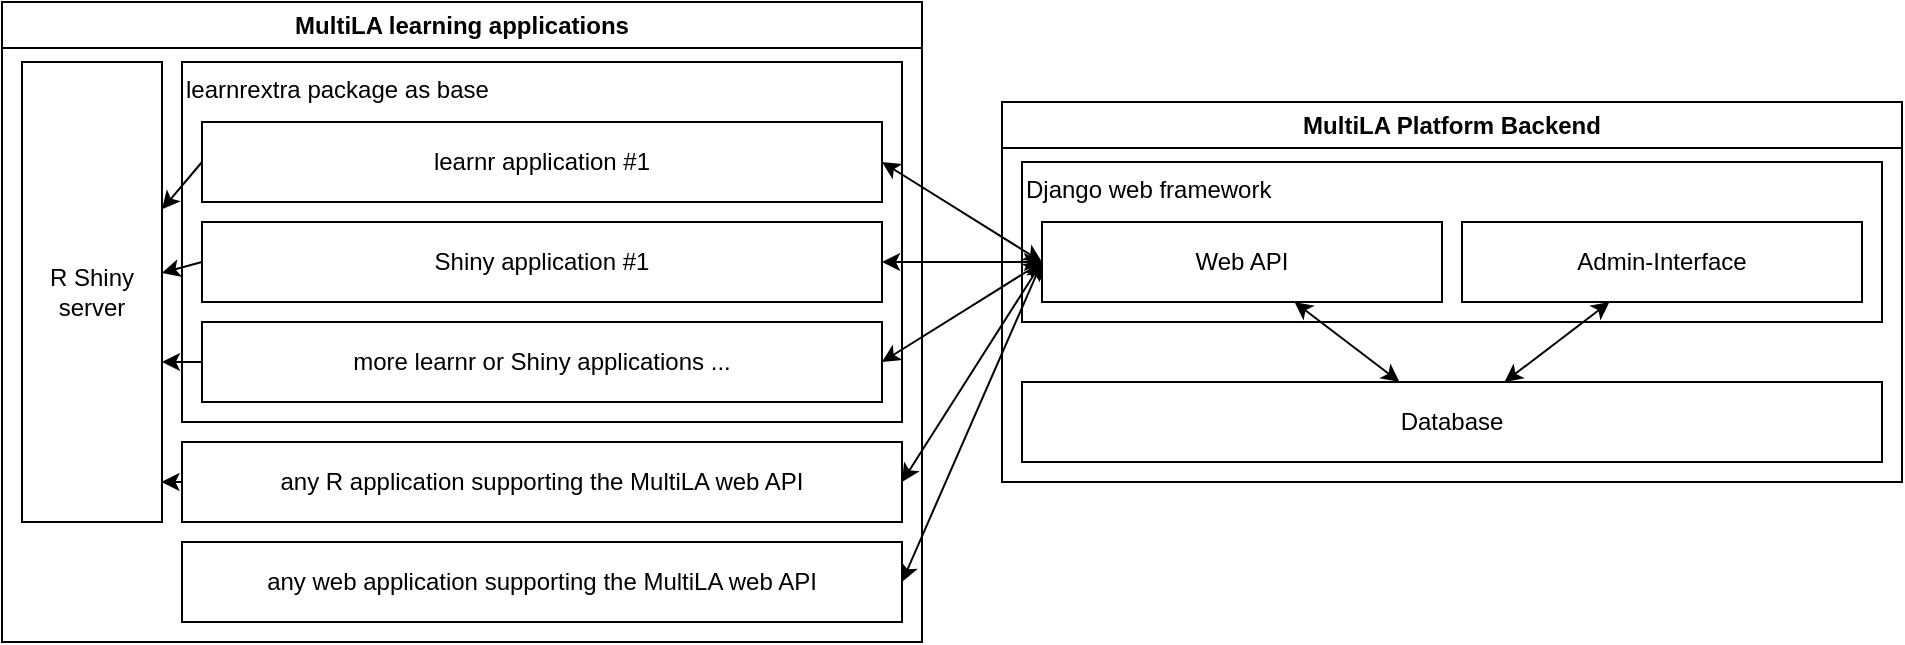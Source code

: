 <mxfile version="20.7.4" type="device"><diagram id="40v4AQELNf-cCZgsr8Ge" name="Page-1"><mxGraphModel dx="1231" dy="714" grid="1" gridSize="10" guides="1" tooltips="1" connect="1" arrows="1" fold="1" page="1" pageScale="1" pageWidth="1169" pageHeight="827" math="0" shadow="0"><root><mxCell id="0"/><mxCell id="1" parent="0"/><mxCell id="Pe8EmJikTETrAZBtL_rg-2" value="MultiLA learning applications" style="swimlane;whiteSpace=wrap;html=1;" parent="1" vertex="1"><mxGeometry x="170" y="240" width="460" height="320" as="geometry"/></mxCell><mxCell id="Nd1F5ntlNX_fu2YwiPp--6" style="edgeStyle=none;rounded=0;orthogonalLoop=1;jettySize=auto;html=1;entryX=0.996;entryY=0.913;entryDx=0;entryDy=0;entryPerimeter=0;" parent="Pe8EmJikTETrAZBtL_rg-2" source="zkLTY8D1RF90-oMdkyiX-2" target="Nd1F5ntlNX_fu2YwiPp--2" edge="1"><mxGeometry relative="1" as="geometry"/></mxCell><mxCell id="zkLTY8D1RF90-oMdkyiX-2" value="any R application supporting the MultiLA web API" style="rounded=0;whiteSpace=wrap;html=1;" parent="Pe8EmJikTETrAZBtL_rg-2" vertex="1"><mxGeometry x="90" y="220" width="360" height="40" as="geometry"/></mxCell><mxCell id="Nd1F5ntlNX_fu2YwiPp--1" value="" style="group" parent="Pe8EmJikTETrAZBtL_rg-2" vertex="1" connectable="0"><mxGeometry x="90" y="30" width="360" height="180" as="geometry"/></mxCell><mxCell id="zkLTY8D1RF90-oMdkyiX-1" value="learnrextra package as base" style="rounded=0;whiteSpace=wrap;html=1;align=left;verticalAlign=top;" parent="Nd1F5ntlNX_fu2YwiPp--1" vertex="1"><mxGeometry width="360" height="180" as="geometry"/></mxCell><mxCell id="Pe8EmJikTETrAZBtL_rg-10" value="learnr application #1" style="rounded=0;whiteSpace=wrap;html=1;" parent="Nd1F5ntlNX_fu2YwiPp--1" vertex="1"><mxGeometry x="10" y="30" width="340" height="40" as="geometry"/></mxCell><mxCell id="Pe8EmJikTETrAZBtL_rg-13" value="Shiny application #1" style="rounded=0;whiteSpace=wrap;html=1;" parent="Nd1F5ntlNX_fu2YwiPp--1" vertex="1"><mxGeometry x="10" y="80" width="340" height="40" as="geometry"/></mxCell><mxCell id="Pe8EmJikTETrAZBtL_rg-14" value="more learnr or Shiny applications ..." style="rounded=0;whiteSpace=wrap;html=1;" parent="Nd1F5ntlNX_fu2YwiPp--1" vertex="1"><mxGeometry x="10" y="130" width="340" height="40" as="geometry"/></mxCell><mxCell id="Nd1F5ntlNX_fu2YwiPp--2" value="R Shiny server" style="rounded=0;whiteSpace=wrap;html=1;" parent="Pe8EmJikTETrAZBtL_rg-2" vertex="1"><mxGeometry x="10" y="30" width="70" height="230" as="geometry"/></mxCell><mxCell id="Nd1F5ntlNX_fu2YwiPp--3" style="rounded=0;orthogonalLoop=1;jettySize=auto;html=1;exitX=0;exitY=0.5;exitDx=0;exitDy=0;" parent="Pe8EmJikTETrAZBtL_rg-2" source="Pe8EmJikTETrAZBtL_rg-10" target="Nd1F5ntlNX_fu2YwiPp--2" edge="1"><mxGeometry relative="1" as="geometry"/></mxCell><mxCell id="Nd1F5ntlNX_fu2YwiPp--4" style="edgeStyle=none;rounded=0;orthogonalLoop=1;jettySize=auto;html=1;exitX=0;exitY=0.5;exitDx=0;exitDy=0;" parent="Pe8EmJikTETrAZBtL_rg-2" source="Pe8EmJikTETrAZBtL_rg-13" target="Nd1F5ntlNX_fu2YwiPp--2" edge="1"><mxGeometry relative="1" as="geometry"/></mxCell><mxCell id="Nd1F5ntlNX_fu2YwiPp--5" style="edgeStyle=none;rounded=0;orthogonalLoop=1;jettySize=auto;html=1;entryX=1;entryY=0.652;entryDx=0;entryDy=0;entryPerimeter=0;" parent="Pe8EmJikTETrAZBtL_rg-2" source="Pe8EmJikTETrAZBtL_rg-14" target="Nd1F5ntlNX_fu2YwiPp--2" edge="1"><mxGeometry relative="1" as="geometry"/></mxCell><mxCell id="Pe8EmJikTETrAZBtL_rg-3" value="MultiLA Platform Backend" style="swimlane;whiteSpace=wrap;html=1;" parent="1" vertex="1"><mxGeometry x="670" y="290" width="450" height="190" as="geometry"/></mxCell><mxCell id="zkLTY8D1RF90-oMdkyiX-8" value="Django web framework" style="rounded=0;whiteSpace=wrap;html=1;align=left;verticalAlign=top;" parent="Pe8EmJikTETrAZBtL_rg-3" vertex="1"><mxGeometry x="10" y="30" width="430" height="80" as="geometry"/></mxCell><mxCell id="zkLTY8D1RF90-oMdkyiX-6" style="rounded=0;orthogonalLoop=1;jettySize=auto;html=1;startArrow=classic;startFill=1;" parent="Pe8EmJikTETrAZBtL_rg-3" source="Pe8EmJikTETrAZBtL_rg-4" target="Pe8EmJikTETrAZBtL_rg-5" edge="1"><mxGeometry relative="1" as="geometry"/></mxCell><mxCell id="Pe8EmJikTETrAZBtL_rg-4" value="Web API" style="rounded=0;whiteSpace=wrap;html=1;" parent="Pe8EmJikTETrAZBtL_rg-3" vertex="1"><mxGeometry x="20" y="60" width="200" height="40" as="geometry"/></mxCell><mxCell id="Pe8EmJikTETrAZBtL_rg-5" value="Database" style="rounded=0;whiteSpace=wrap;html=1;" parent="Pe8EmJikTETrAZBtL_rg-3" vertex="1"><mxGeometry x="10" y="140" width="430" height="40" as="geometry"/></mxCell><mxCell id="zkLTY8D1RF90-oMdkyiX-7" style="edgeStyle=none;rounded=0;orthogonalLoop=1;jettySize=auto;html=1;startArrow=classic;startFill=1;" parent="Pe8EmJikTETrAZBtL_rg-3" source="Pe8EmJikTETrAZBtL_rg-33" target="Pe8EmJikTETrAZBtL_rg-5" edge="1"><mxGeometry relative="1" as="geometry"/></mxCell><mxCell id="Pe8EmJikTETrAZBtL_rg-33" value="Admin-Interface" style="rounded=0;whiteSpace=wrap;html=1;" parent="Pe8EmJikTETrAZBtL_rg-3" vertex="1"><mxGeometry x="230" y="60" width="200" height="40" as="geometry"/></mxCell><mxCell id="Pe8EmJikTETrAZBtL_rg-18" style="rounded=0;orthogonalLoop=1;jettySize=auto;html=1;startArrow=classic;startFill=1;entryX=0;entryY=0.5;entryDx=0;entryDy=0;exitX=1;exitY=0.5;exitDx=0;exitDy=0;" parent="1" source="Pe8EmJikTETrAZBtL_rg-10" target="Pe8EmJikTETrAZBtL_rg-4" edge="1"><mxGeometry relative="1" as="geometry"/></mxCell><mxCell id="zkLTY8D1RF90-oMdkyiX-12" style="edgeStyle=none;rounded=0;orthogonalLoop=1;jettySize=auto;html=1;exitX=1;exitY=0.5;exitDx=0;exitDy=0;startArrow=classic;startFill=1;entryX=0;entryY=0.5;entryDx=0;entryDy=0;" parent="1" source="Pe8EmJikTETrAZBtL_rg-15" target="Pe8EmJikTETrAZBtL_rg-4" edge="1"><mxGeometry relative="1" as="geometry"><mxPoint x="690" y="320" as="targetPoint"/></mxGeometry></mxCell><mxCell id="Pe8EmJikTETrAZBtL_rg-15" value="any web application supporting the MultiLA web API" style="rounded=0;whiteSpace=wrap;html=1;" parent="1" vertex="1"><mxGeometry x="260" y="510" width="360" height="40" as="geometry"/></mxCell><mxCell id="zkLTY8D1RF90-oMdkyiX-9" style="edgeStyle=none;rounded=0;orthogonalLoop=1;jettySize=auto;html=1;exitX=1;exitY=0.5;exitDx=0;exitDy=0;entryX=0;entryY=0.5;entryDx=0;entryDy=0;startArrow=classic;startFill=1;" parent="1" source="Pe8EmJikTETrAZBtL_rg-13" target="Pe8EmJikTETrAZBtL_rg-4" edge="1"><mxGeometry relative="1" as="geometry"/></mxCell><mxCell id="zkLTY8D1RF90-oMdkyiX-10" style="edgeStyle=none;rounded=0;orthogonalLoop=1;jettySize=auto;html=1;exitX=1;exitY=0.5;exitDx=0;exitDy=0;entryX=0;entryY=0.5;entryDx=0;entryDy=0;startArrow=classic;startFill=1;" parent="1" source="Pe8EmJikTETrAZBtL_rg-14" target="Pe8EmJikTETrAZBtL_rg-4" edge="1"><mxGeometry relative="1" as="geometry"/></mxCell><mxCell id="zkLTY8D1RF90-oMdkyiX-11" style="edgeStyle=none;rounded=0;orthogonalLoop=1;jettySize=auto;html=1;exitX=1;exitY=0.5;exitDx=0;exitDy=0;entryX=0;entryY=0.5;entryDx=0;entryDy=0;startArrow=classic;startFill=1;" parent="1" source="zkLTY8D1RF90-oMdkyiX-2" target="Pe8EmJikTETrAZBtL_rg-4" edge="1"><mxGeometry relative="1" as="geometry"/></mxCell></root></mxGraphModel></diagram></mxfile>
